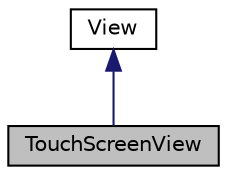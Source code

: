 digraph "TouchScreenView"
{
 // LATEX_PDF_SIZE
  edge [fontname="Helvetica",fontsize="10",labelfontname="Helvetica",labelfontsize="10"];
  node [fontname="Helvetica",fontsize="10",shape=record];
  Node1 [label="TouchScreenView",height=0.2,width=0.4,color="black", fillcolor="grey75", style="filled", fontcolor="black",tooltip="TouchScreenView class builds a GUI for users to interact with the Freshcipes recipe and stock managem..."];
  Node2 -> Node1 [dir="back",color="midnightblue",fontsize="10",style="solid"];
  Node2 [label="View",height=0.2,width=0.4,color="black", fillcolor="white", style="filled",URL="$classView.html",tooltip="View is an abstract class meant to be inherited by derived view classes."];
}

